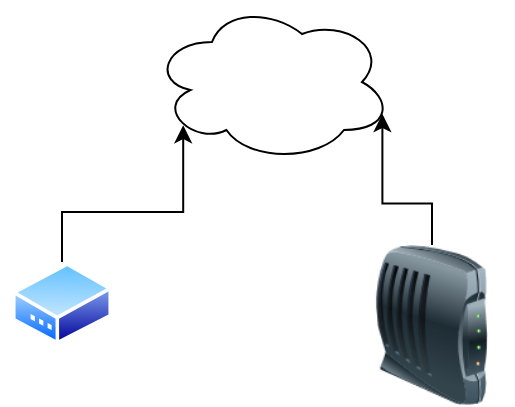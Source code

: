 <mxfile version="22.1.7" type="github">
  <diagram id="l8hXMBHkgcEJcSW0mbfh" name="Page-1">
    <mxGraphModel dx="1562" dy="826" grid="1" gridSize="10" guides="1" tooltips="1" connect="1" arrows="1" fold="1" page="1" pageScale="1" pageWidth="1169" pageHeight="827" math="0" shadow="0">
      <root>
        <mxCell id="0" />
        <mxCell id="1" parent="0" />
        <mxCell id="f0dRhQMgQy7w_mu_YljF-1" value="" style="ellipse;shape=cloud;whiteSpace=wrap;html=1;" vertex="1" parent="1">
          <mxGeometry x="130" y="90" width="120" height="80" as="geometry" />
        </mxCell>
        <mxCell id="f0dRhQMgQy7w_mu_YljF-2" value="" style="image;html=1;image=img/lib/clip_art/networking/Modem_128x128.png" vertex="1" parent="1">
          <mxGeometry x="230" y="211.5" width="80" height="80" as="geometry" />
        </mxCell>
        <mxCell id="f0dRhQMgQy7w_mu_YljF-4" style="edgeStyle=orthogonalEdgeStyle;rounded=0;orthogonalLoop=1;jettySize=auto;html=1;exitX=0;exitY=0.75;exitDx=0;exitDy=0;" edge="1" parent="1" source="f0dRhQMgQy7w_mu_YljF-3">
          <mxGeometry relative="1" as="geometry">
            <mxPoint x="80" y="230" as="targetPoint" />
          </mxGeometry>
        </mxCell>
        <mxCell id="f0dRhQMgQy7w_mu_YljF-3" value="" style="image;aspect=fixed;perimeter=ellipsePerimeter;html=1;align=center;shadow=0;dashed=0;spacingTop=3;image=img/lib/active_directory/modem.svg;" vertex="1" parent="1">
          <mxGeometry x="60" y="220" width="50" height="41.5" as="geometry" />
        </mxCell>
        <mxCell id="f0dRhQMgQy7w_mu_YljF-5" style="edgeStyle=orthogonalEdgeStyle;rounded=0;orthogonalLoop=1;jettySize=auto;html=1;exitX=0.5;exitY=0;exitDx=0;exitDy=0;entryX=0.13;entryY=0.77;entryDx=0;entryDy=0;entryPerimeter=0;" edge="1" parent="1" source="f0dRhQMgQy7w_mu_YljF-3" target="f0dRhQMgQy7w_mu_YljF-1">
          <mxGeometry relative="1" as="geometry" />
        </mxCell>
        <mxCell id="f0dRhQMgQy7w_mu_YljF-6" style="edgeStyle=orthogonalEdgeStyle;rounded=0;orthogonalLoop=1;jettySize=auto;html=1;exitX=0.5;exitY=0;exitDx=0;exitDy=0;entryX=0.96;entryY=0.7;entryDx=0;entryDy=0;entryPerimeter=0;" edge="1" parent="1" source="f0dRhQMgQy7w_mu_YljF-2" target="f0dRhQMgQy7w_mu_YljF-1">
          <mxGeometry relative="1" as="geometry" />
        </mxCell>
      </root>
    </mxGraphModel>
  </diagram>
</mxfile>
